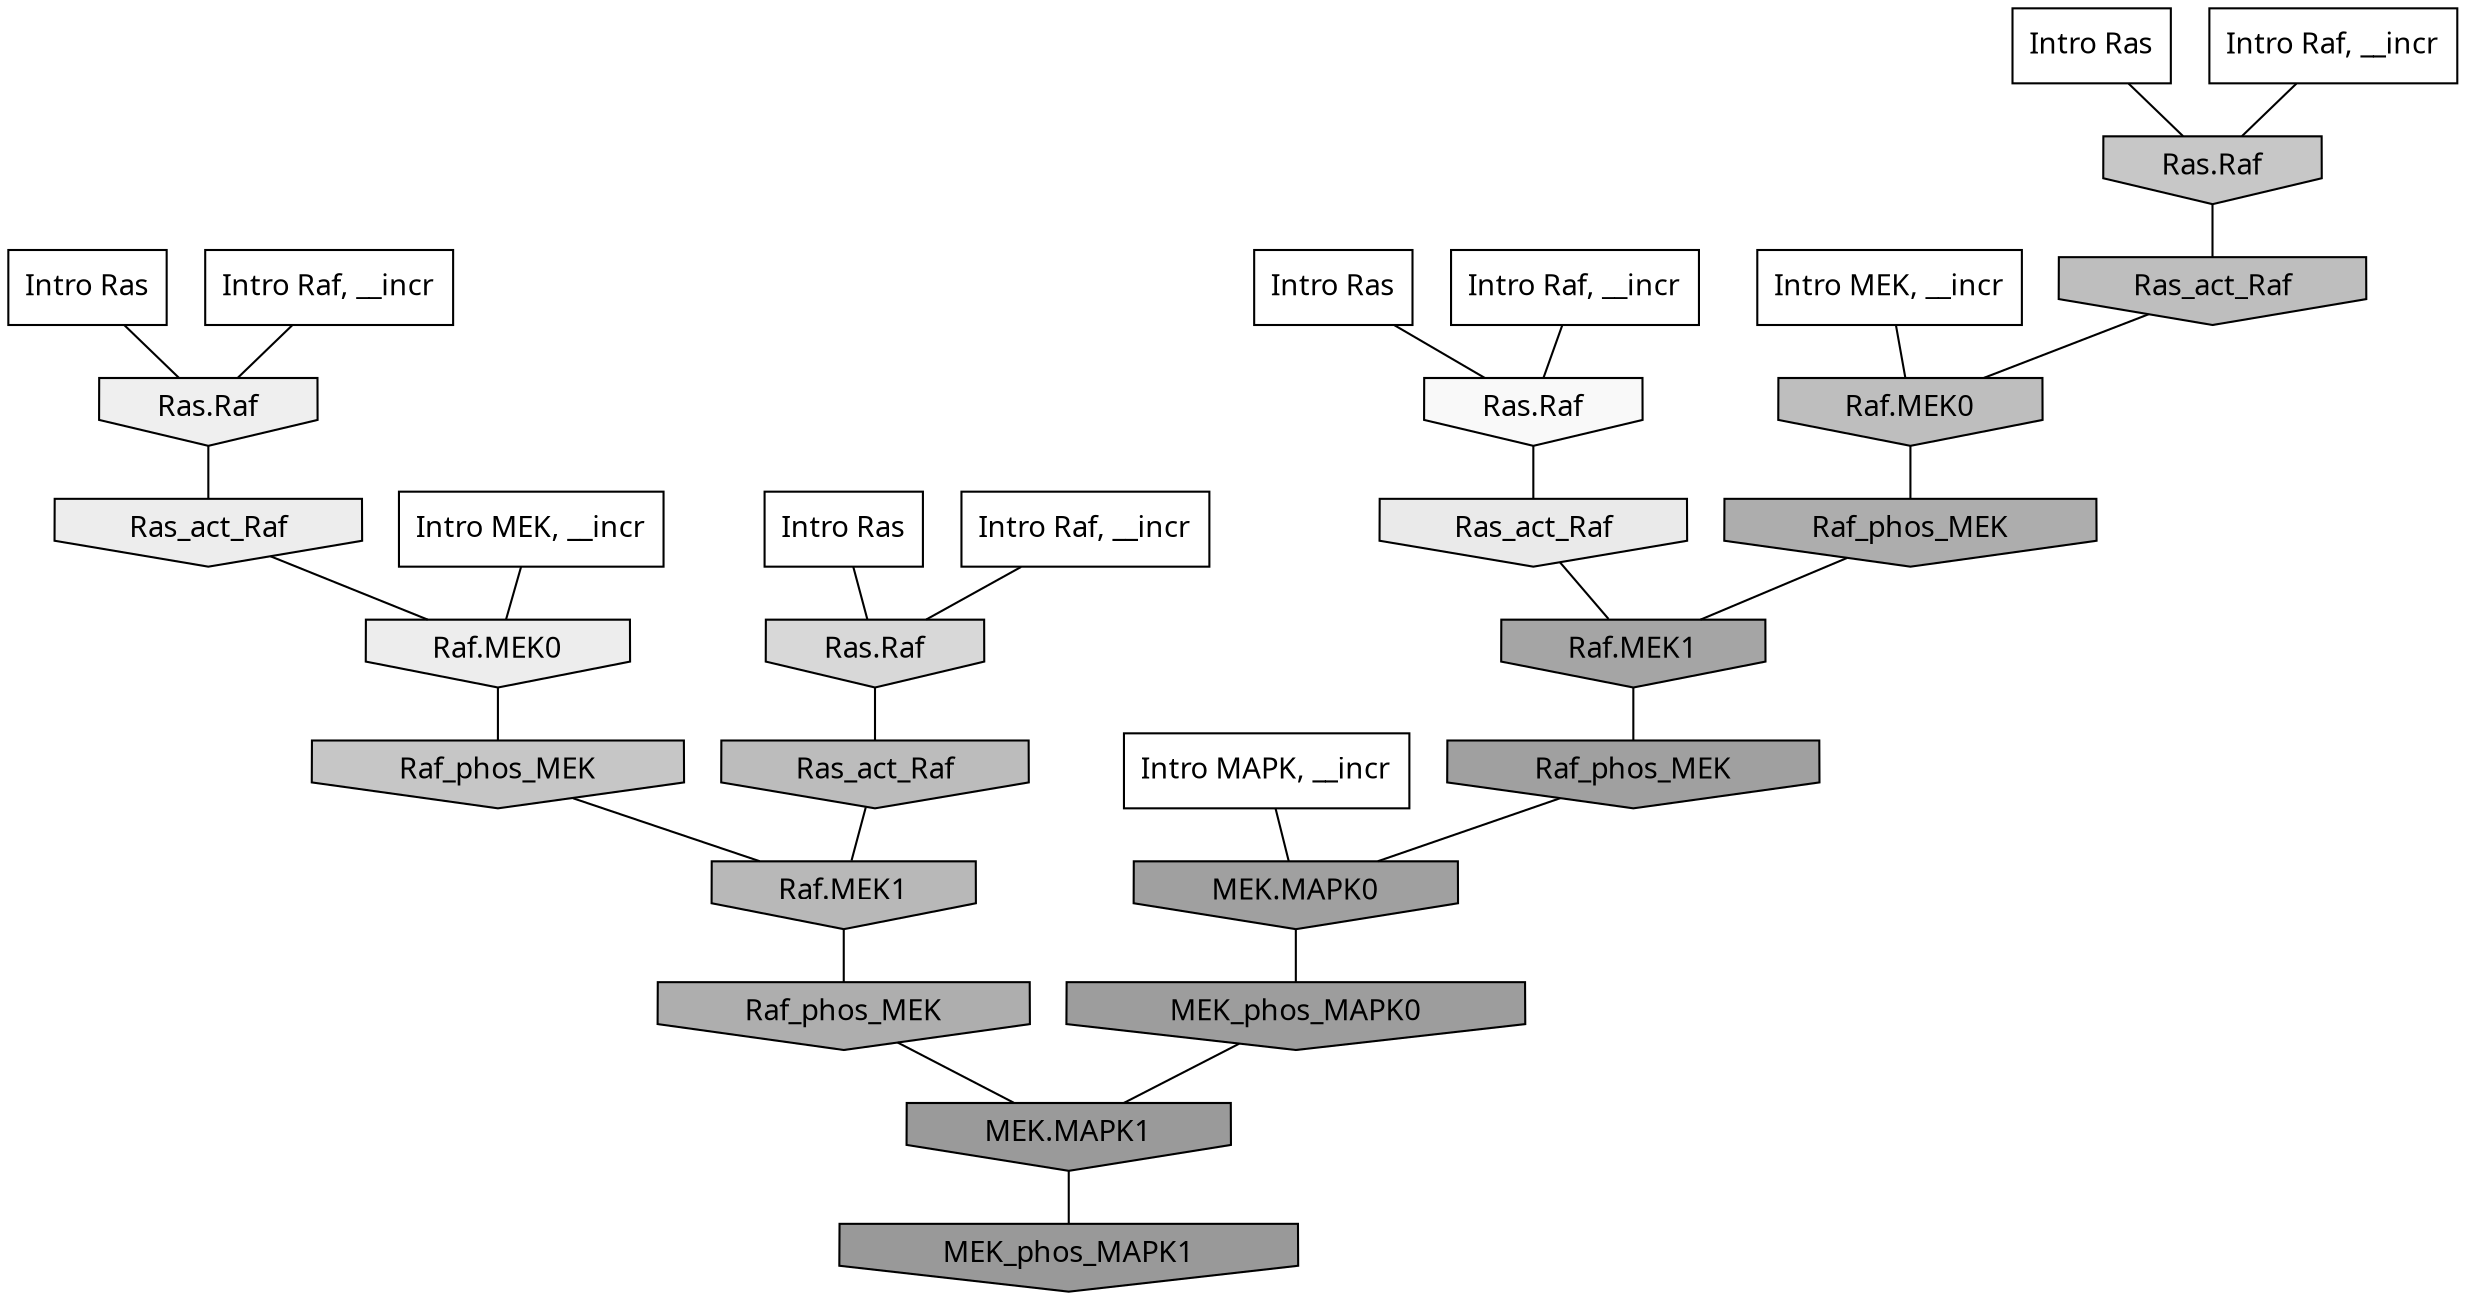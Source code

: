 digraph G{
  rankdir="TB";
  ranksep=0.30;
  node [fontname="CMU Serif"];
  edge [fontname="CMU Serif"];
  
  3 [label="Intro Ras", shape=rectangle, style=filled, fillcolor="0.000 0.000 1.000"]
  
  27 [label="Intro Ras", shape=rectangle, style=filled, fillcolor="0.000 0.000 1.000"]
  
  30 [label="Intro Ras", shape=rectangle, style=filled, fillcolor="0.000 0.000 1.000"]
  
  49 [label="Intro Ras", shape=rectangle, style=filled, fillcolor="0.000 0.000 1.000"]
  
  476 [label="Intro Raf, __incr", shape=rectangle, style=filled, fillcolor="0.000 0.000 1.000"]
  
  658 [label="Intro Raf, __incr", shape=rectangle, style=filled, fillcolor="0.000 0.000 1.000"]
  
  681 [label="Intro Raf, __incr", shape=rectangle, style=filled, fillcolor="0.000 0.000 1.000"]
  
  787 [label="Intro Raf, __incr", shape=rectangle, style=filled, fillcolor="0.000 0.000 1.000"]
  
  1865 [label="Intro MEK, __incr", shape=rectangle, style=filled, fillcolor="0.000 0.000 1.000"]
  
  2022 [label="Intro MEK, __incr", shape=rectangle, style=filled, fillcolor="0.000 0.000 1.000"]
  
  3053 [label="Intro MAPK, __incr", shape=rectangle, style=filled, fillcolor="0.000 0.000 1.000"]
  
  3490 [label="Ras.Raf", shape=invhouse, style=filled, fillcolor="0.000 0.000 0.973"]
  
  3834 [label="Ras.Raf", shape=invhouse, style=filled, fillcolor="0.000 0.000 0.936"]
  
  3944 [label="Ras_act_Raf", shape=invhouse, style=filled, fillcolor="0.000 0.000 0.929"]
  
  3947 [label="Raf.MEK0", shape=invhouse, style=filled, fillcolor="0.000 0.000 0.929"]
  
  4152 [label="Ras_act_Raf", shape=invhouse, style=filled, fillcolor="0.000 0.000 0.916"]
  
  5280 [label="Ras.Raf", shape=invhouse, style=filled, fillcolor="0.000 0.000 0.844"]
  
  6590 [label="Ras.Raf", shape=invhouse, style=filled, fillcolor="0.000 0.000 0.779"]
  
  6712 [label="Raf_phos_MEK", shape=invhouse, style=filled, fillcolor="0.000 0.000 0.774"]
  
  7655 [label="Ras_act_Raf", shape=invhouse, style=filled, fillcolor="0.000 0.000 0.744"]
  
  7661 [label="Raf.MEK0", shape=invhouse, style=filled, fillcolor="0.000 0.000 0.744"]
  
  7883 [label="Ras_act_Raf", shape=invhouse, style=filled, fillcolor="0.000 0.000 0.736"]
  
  8353 [label="Raf.MEK1", shape=invhouse, style=filled, fillcolor="0.000 0.000 0.722"]
  
  10001 [label="Raf_phos_MEK", shape=invhouse, style=filled, fillcolor="0.000 0.000 0.681"]
  
  10188 [label="Raf_phos_MEK", shape=invhouse, style=filled, fillcolor="0.000 0.000 0.676"]
  
  11719 [label="Raf.MEK1", shape=invhouse, style=filled, fillcolor="0.000 0.000 0.646"]
  
  12907 [label="Raf_phos_MEK", shape=invhouse, style=filled, fillcolor="0.000 0.000 0.627"]
  
  12909 [label="MEK.MAPK0", shape=invhouse, style=filled, fillcolor="0.000 0.000 0.627"]
  
  13483 [label="MEK_phos_MAPK0", shape=invhouse, style=filled, fillcolor="0.000 0.000 0.617"]
  
  14552 [label="MEK.MAPK1", shape=invhouse, style=filled, fillcolor="0.000 0.000 0.603"]
  
  14793 [label="MEK_phos_MAPK1", shape=invhouse, style=filled, fillcolor="0.000 0.000 0.600"]
  
  
  14552 -> 14793 [dir=none, color="0.000 0.000 0.000"] 
  13483 -> 14552 [dir=none, color="0.000 0.000 0.000"] 
  12909 -> 13483 [dir=none, color="0.000 0.000 0.000"] 
  12907 -> 12909 [dir=none, color="0.000 0.000 0.000"] 
  11719 -> 12907 [dir=none, color="0.000 0.000 0.000"] 
  10188 -> 11719 [dir=none, color="0.000 0.000 0.000"] 
  10001 -> 14552 [dir=none, color="0.000 0.000 0.000"] 
  8353 -> 10001 [dir=none, color="0.000 0.000 0.000"] 
  7883 -> 8353 [dir=none, color="0.000 0.000 0.000"] 
  7661 -> 10188 [dir=none, color="0.000 0.000 0.000"] 
  7655 -> 7661 [dir=none, color="0.000 0.000 0.000"] 
  6712 -> 8353 [dir=none, color="0.000 0.000 0.000"] 
  6590 -> 7655 [dir=none, color="0.000 0.000 0.000"] 
  5280 -> 7883 [dir=none, color="0.000 0.000 0.000"] 
  4152 -> 11719 [dir=none, color="0.000 0.000 0.000"] 
  3947 -> 6712 [dir=none, color="0.000 0.000 0.000"] 
  3944 -> 3947 [dir=none, color="0.000 0.000 0.000"] 
  3834 -> 3944 [dir=none, color="0.000 0.000 0.000"] 
  3490 -> 4152 [dir=none, color="0.000 0.000 0.000"] 
  3053 -> 12909 [dir=none, color="0.000 0.000 0.000"] 
  2022 -> 7661 [dir=none, color="0.000 0.000 0.000"] 
  1865 -> 3947 [dir=none, color="0.000 0.000 0.000"] 
  787 -> 6590 [dir=none, color="0.000 0.000 0.000"] 
  681 -> 3834 [dir=none, color="0.000 0.000 0.000"] 
  658 -> 5280 [dir=none, color="0.000 0.000 0.000"] 
  476 -> 3490 [dir=none, color="0.000 0.000 0.000"] 
  49 -> 6590 [dir=none, color="0.000 0.000 0.000"] 
  30 -> 3490 [dir=none, color="0.000 0.000 0.000"] 
  27 -> 5280 [dir=none, color="0.000 0.000 0.000"] 
  3 -> 3834 [dir=none, color="0.000 0.000 0.000"] 
  
  }
